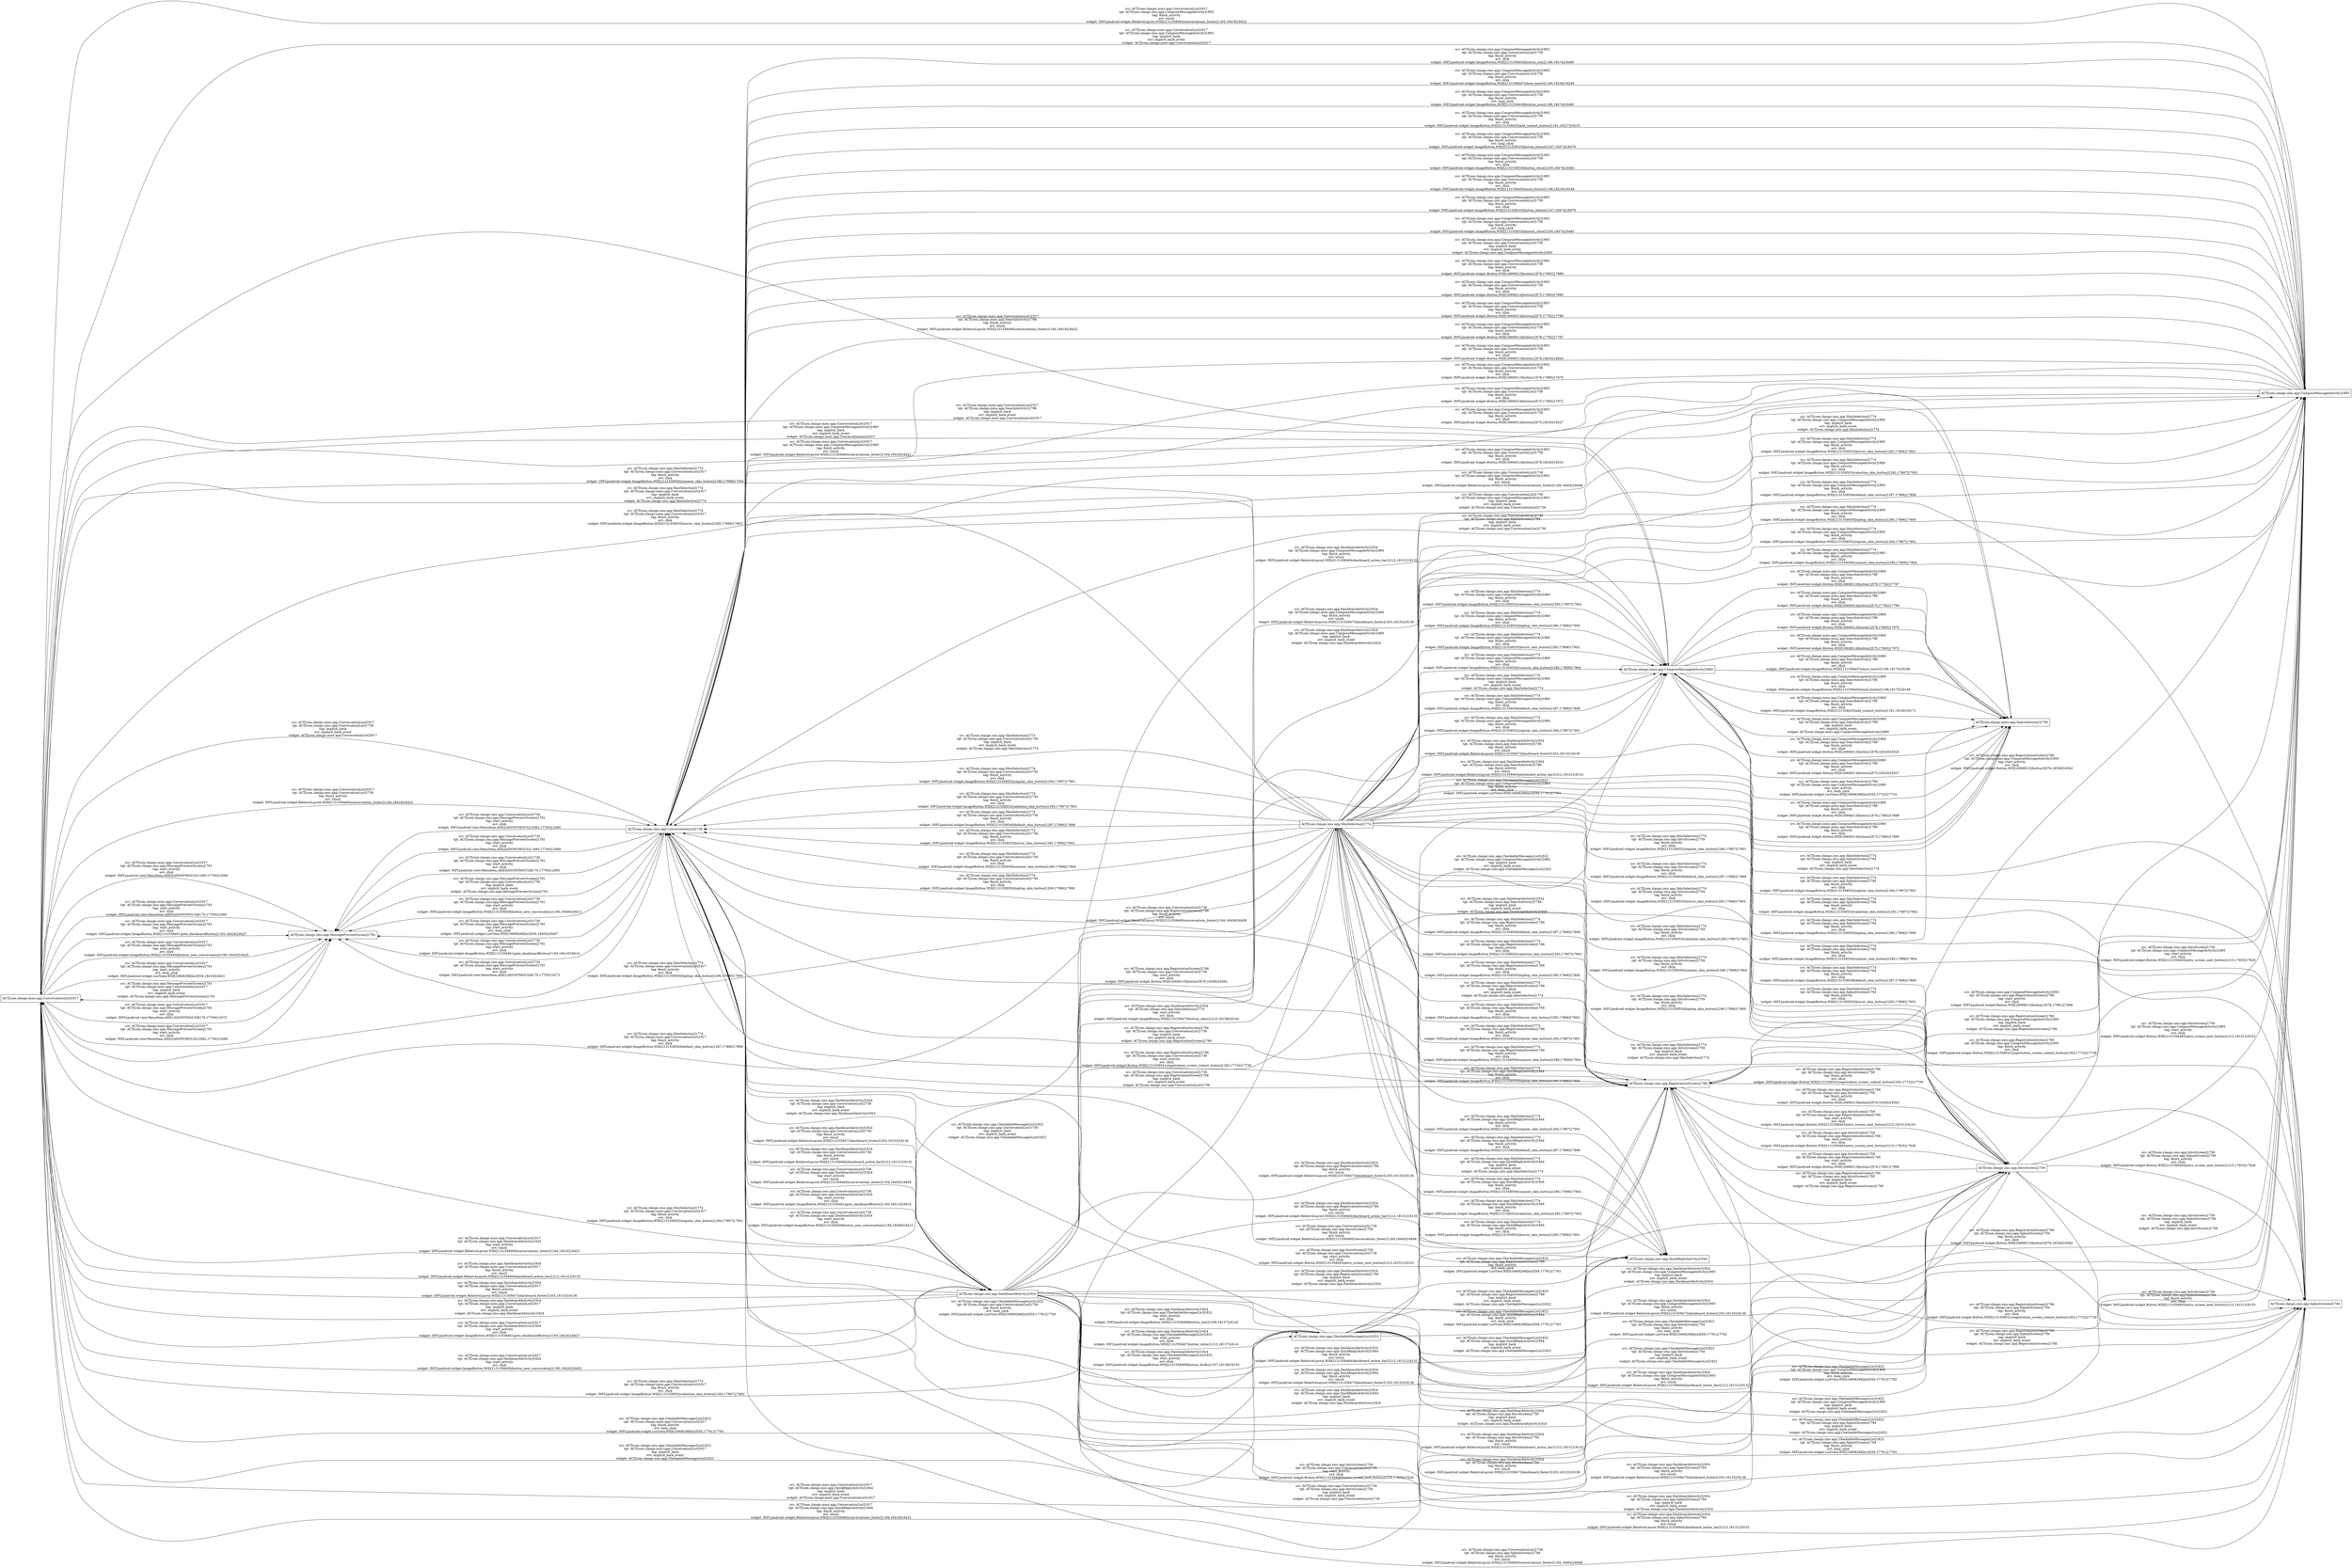 digraph G {
 rankdir=LR;
 node[shape=box];
 n17 [label="ACT[com.zlango.mms.app.ConversationList]1917"];
 n12 [label="ACT[com.zlango.zms.app.CheckableMessagesList]1822"];
 n7 [label="ACT[com.zlango.zms.app.MessagePreviewScreen]1781"];
 n4 [label="ACT[com.zlango.zms.app.IntroScreen]1759"];
 n6 [label="ACT[com.zlango.zms.app.SkinSelection]1774"];
 n9 [label="ACT[com.zlango.zms.app.SplashScreen]1794"];
 n8 [label="ACT[com.zlango.mms.app.SearchActivity]1786"];
 n20 [label="ACT[com.zlango.zms.app.QuickReplyActivity]1944"];
 n1 [label="ACT[com.zlango.zms.app.ConversationList]1736"];
 n15 [label="ACT[com.zlango.mms.app.ComposeMessageActivity]1860"];
 n18 [label="ACT[com.zlango.zms.app.DashboardActivity]1924"];
 n16 [label="ACT[com.zlango.zms.app.ComposeMessageActivity]1893"];
 n5 [label="ACT[com.zlango.zms.app.RegistrationScreen]1766"];
 n6 -> n15 [label="src: ACT[com.zlango.zms.app.SkinSelection]1774\ntgt: ACT[com.zlango.mms.app.ComposeMessageActivity]1860\ntag: finish_activity\nevt: click\nwidget: INFL[android.widget.ImageButton,WID[2131558549|default_skin_button]1287,17896]17899\n"];
 n6 -> n15 [label="src: ACT[com.zlango.zms.app.SkinSelection]1774\ntgt: ACT[com.zlango.mms.app.ComposeMessageActivity]1860\ntag: finish_activity\nevt: click\nwidget: INFL[android.widget.ImageButton,WID[2131558552|regular_skin_button]1284,17897]17901\n"];
 n6 -> n15 [label="src: ACT[com.zlango.zms.app.SkinSelection]1774\ntgt: ACT[com.zlango.mms.app.ComposeMessageActivity]1860\ntag: finish_activity\nevt: click\nwidget: INFL[android.widget.ImageButton,WID[2131558553|valentine_skin_button]1283,17897]17902\n"];
 n6 -> n15 [label="src: ACT[com.zlango.zms.app.SkinSelection]1774\ntgt: ACT[com.zlango.mms.app.ComposeMessageActivity]1860\ntag: finish_activity\nevt: click\nwidget: INFL[android.widget.ImageButton,WID[2131558550|hiphop_skin_button]1290,17896]17900\n"];
 n6 -> n15 [label="src: ACT[com.zlango.zms.app.SkinSelection]1774\ntgt: ACT[com.zlango.mms.app.ComposeMessageActivity]1860\ntag: finish_activity\nevt: click\nwidget: INFL[android.widget.ImageButton,WID[2131558555|horror_skin_button]1285,17898]17903\n"];
 n6 -> n15 [label="src: ACT[com.zlango.zms.app.SkinSelection]1774\ntgt: ACT[com.zlango.mms.app.ComposeMessageActivity]1860\ntag: finish_activity\nevt: click\nwidget: INFL[android.widget.ImageButton,WID[2131558556|summer_skin_button]1280,17898]17904\n"];
 n6 -> n5 [label="src: ACT[com.zlango.zms.app.SkinSelection]1774\ntgt: ACT[com.zlango.zms.app.RegistrationScreen]1766\ntag: implicit_back\nevt: implicit_back_event\nwidget: ACT[com.zlango.zms.app.SkinSelection]1774\n"];
 n6 -> n9 [label="src: ACT[com.zlango.zms.app.SkinSelection]1774\ntgt: ACT[com.zlango.zms.app.SplashScreen]1794\ntag: implicit_back\nevt: implicit_back_event\nwidget: ACT[com.zlango.zms.app.SkinSelection]1774\n"];
 n6 -> n16 [label="src: ACT[com.zlango.zms.app.SkinSelection]1774\ntgt: ACT[com.zlango.zms.app.ComposeMessageActivity]1893\ntag: implicit_back\nevt: implicit_back_event\nwidget: ACT[com.zlango.zms.app.SkinSelection]1774\n"];
 n6 -> n16 [label="src: ACT[com.zlango.zms.app.SkinSelection]1774\ntgt: ACT[com.zlango.zms.app.ComposeMessageActivity]1893\ntag: finish_activity\nevt: click\nwidget: INFL[android.widget.ImageButton,WID[2131558555|horror_skin_button]1285,17898]17903\n"];
 n6 -> n16 [label="src: ACT[com.zlango.zms.app.SkinSelection]1774\ntgt: ACT[com.zlango.zms.app.ComposeMessageActivity]1893\ntag: finish_activity\nevt: click\nwidget: INFL[android.widget.ImageButton,WID[2131558553|valentine_skin_button]1283,17897]17902\n"];
 n6 -> n16 [label="src: ACT[com.zlango.zms.app.SkinSelection]1774\ntgt: ACT[com.zlango.zms.app.ComposeMessageActivity]1893\ntag: finish_activity\nevt: click\nwidget: INFL[android.widget.ImageButton,WID[2131558549|default_skin_button]1287,17896]17899\n"];
 n6 -> n16 [label="src: ACT[com.zlango.zms.app.SkinSelection]1774\ntgt: ACT[com.zlango.zms.app.ComposeMessageActivity]1893\ntag: finish_activity\nevt: click\nwidget: INFL[android.widget.ImageButton,WID[2131558550|hiphop_skin_button]1290,17896]17900\n"];
 n6 -> n16 [label="src: ACT[com.zlango.zms.app.SkinSelection]1774\ntgt: ACT[com.zlango.zms.app.ComposeMessageActivity]1893\ntag: finish_activity\nevt: click\nwidget: INFL[android.widget.ImageButton,WID[2131558552|regular_skin_button]1284,17897]17901\n"];
 n6 -> n16 [label="src: ACT[com.zlango.zms.app.SkinSelection]1774\ntgt: ACT[com.zlango.zms.app.ComposeMessageActivity]1893\ntag: finish_activity\nevt: click\nwidget: INFL[android.widget.ImageButton,WID[2131558556|summer_skin_button]1280,17898]17904\n"];
 n6 -> n9 [label="src: ACT[com.zlango.zms.app.SkinSelection]1774\ntgt: ACT[com.zlango.zms.app.SplashScreen]1794\ntag: finish_activity\nevt: click\nwidget: INFL[android.widget.ImageButton,WID[2131558552|regular_skin_button]1284,17897]17901\n"];
 n6 -> n9 [label="src: ACT[com.zlango.zms.app.SkinSelection]1774\ntgt: ACT[com.zlango.zms.app.SplashScreen]1794\ntag: finish_activity\nevt: click\nwidget: INFL[android.widget.ImageButton,WID[2131558553|valentine_skin_button]1283,17897]17902\n"];
 n6 -> n9 [label="src: ACT[com.zlango.zms.app.SkinSelection]1774\ntgt: ACT[com.zlango.zms.app.SplashScreen]1794\ntag: finish_activity\nevt: click\nwidget: INFL[android.widget.ImageButton,WID[2131558550|hiphop_skin_button]1290,17896]17900\n"];
 n6 -> n9 [label="src: ACT[com.zlango.zms.app.SkinSelection]1774\ntgt: ACT[com.zlango.zms.app.SplashScreen]1794\ntag: finish_activity\nevt: click\nwidget: INFL[android.widget.ImageButton,WID[2131558556|summer_skin_button]1280,17898]17904\n"];
 n6 -> n9 [label="src: ACT[com.zlango.zms.app.SkinSelection]1774\ntgt: ACT[com.zlango.zms.app.SplashScreen]1794\ntag: finish_activity\nevt: click\nwidget: INFL[android.widget.ImageButton,WID[2131558549|default_skin_button]1287,17896]17899\n"];
 n6 -> n9 [label="src: ACT[com.zlango.zms.app.SkinSelection]1774\ntgt: ACT[com.zlango.zms.app.SplashScreen]1794\ntag: finish_activity\nevt: click\nwidget: INFL[android.widget.ImageButton,WID[2131558555|horror_skin_button]1285,17898]17903\n"];
 n6 -> n20 [label="src: ACT[com.zlango.zms.app.SkinSelection]1774\ntgt: ACT[com.zlango.zms.app.QuickReplyActivity]1944\ntag: finish_activity\nevt: click\nwidget: INFL[android.widget.ImageButton,WID[2131558556|summer_skin_button]1280,17898]17904\n"];
 n6 -> n20 [label="src: ACT[com.zlango.zms.app.SkinSelection]1774\ntgt: ACT[com.zlango.zms.app.QuickReplyActivity]1944\ntag: finish_activity\nevt: click\nwidget: INFL[android.widget.ImageButton,WID[2131558553|valentine_skin_button]1283,17897]17902\n"];
 n6 -> n20 [label="src: ACT[com.zlango.zms.app.SkinSelection]1774\ntgt: ACT[com.zlango.zms.app.QuickReplyActivity]1944\ntag: finish_activity\nevt: click\nwidget: INFL[android.widget.ImageButton,WID[2131558555|horror_skin_button]1285,17898]17903\n"];
 n6 -> n20 [label="src: ACT[com.zlango.zms.app.SkinSelection]1774\ntgt: ACT[com.zlango.zms.app.QuickReplyActivity]1944\ntag: finish_activity\nevt: click\nwidget: INFL[android.widget.ImageButton,WID[2131558550|hiphop_skin_button]1290,17896]17900\n"];
 n6 -> n20 [label="src: ACT[com.zlango.zms.app.SkinSelection]1774\ntgt: ACT[com.zlango.zms.app.QuickReplyActivity]1944\ntag: finish_activity\nevt: click\nwidget: INFL[android.widget.ImageButton,WID[2131558552|regular_skin_button]1284,17897]17901\n"];
 n6 -> n20 [label="src: ACT[com.zlango.zms.app.SkinSelection]1774\ntgt: ACT[com.zlango.zms.app.QuickReplyActivity]1944\ntag: finish_activity\nevt: click\nwidget: INFL[android.widget.ImageButton,WID[2131558549|default_skin_button]1287,17896]17899\n"];
 n6 -> n17 [label="src: ACT[com.zlango.zms.app.SkinSelection]1774\ntgt: ACT[com.zlango.mms.app.ConversationList]1917\ntag: implicit_back\nevt: implicit_back_event\nwidget: ACT[com.zlango.zms.app.SkinSelection]1774\n"];
 n6 -> n5 [label="src: ACT[com.zlango.zms.app.SkinSelection]1774\ntgt: ACT[com.zlango.zms.app.RegistrationScreen]1766\ntag: finish_activity\nevt: click\nwidget: INFL[android.widget.ImageButton,WID[2131558555|horror_skin_button]1285,17898]17903\n"];
 n6 -> n5 [label="src: ACT[com.zlango.zms.app.SkinSelection]1774\ntgt: ACT[com.zlango.zms.app.RegistrationScreen]1766\ntag: finish_activity\nevt: click\nwidget: INFL[android.widget.ImageButton,WID[2131558552|regular_skin_button]1284,17897]17901\n"];
 n6 -> n5 [label="src: ACT[com.zlango.zms.app.SkinSelection]1774\ntgt: ACT[com.zlango.zms.app.RegistrationScreen]1766\ntag: finish_activity\nevt: click\nwidget: INFL[android.widget.ImageButton,WID[2131558556|summer_skin_button]1280,17898]17904\n"];
 n6 -> n5 [label="src: ACT[com.zlango.zms.app.SkinSelection]1774\ntgt: ACT[com.zlango.zms.app.RegistrationScreen]1766\ntag: finish_activity\nevt: click\nwidget: INFL[android.widget.ImageButton,WID[2131558549|default_skin_button]1287,17896]17899\n"];
 n6 -> n5 [label="src: ACT[com.zlango.zms.app.SkinSelection]1774\ntgt: ACT[com.zlango.zms.app.RegistrationScreen]1766\ntag: finish_activity\nevt: click\nwidget: INFL[android.widget.ImageButton,WID[2131558553|valentine_skin_button]1283,17897]17902\n"];
 n6 -> n5 [label="src: ACT[com.zlango.zms.app.SkinSelection]1774\ntgt: ACT[com.zlango.zms.app.RegistrationScreen]1766\ntag: finish_activity\nevt: click\nwidget: INFL[android.widget.ImageButton,WID[2131558550|hiphop_skin_button]1290,17896]17900\n"];
 n6 -> n15 [label="src: ACT[com.zlango.zms.app.SkinSelection]1774\ntgt: ACT[com.zlango.mms.app.ComposeMessageActivity]1860\ntag: implicit_back\nevt: implicit_back_event\nwidget: ACT[com.zlango.zms.app.SkinSelection]1774\n"];
 n6 -> n20 [label="src: ACT[com.zlango.zms.app.SkinSelection]1774\ntgt: ACT[com.zlango.zms.app.QuickReplyActivity]1944\ntag: implicit_back\nevt: implicit_back_event\nwidget: ACT[com.zlango.zms.app.SkinSelection]1774\n"];
 n6 -> n1 [label="src: ACT[com.zlango.zms.app.SkinSelection]1774\ntgt: ACT[com.zlango.zms.app.ConversationList]1736\ntag: implicit_back\nevt: implicit_back_event\nwidget: ACT[com.zlango.zms.app.SkinSelection]1774\n"];
 n6 -> n4 [label="src: ACT[com.zlango.zms.app.SkinSelection]1774\ntgt: ACT[com.zlango.zms.app.IntroScreen]1759\ntag: finish_activity\nevt: click\nwidget: INFL[android.widget.ImageButton,WID[2131558552|regular_skin_button]1284,17897]17901\n"];
 n6 -> n4 [label="src: ACT[com.zlango.zms.app.SkinSelection]1774\ntgt: ACT[com.zlango.zms.app.IntroScreen]1759\ntag: finish_activity\nevt: click\nwidget: INFL[android.widget.ImageButton,WID[2131558549|default_skin_button]1287,17896]17899\n"];
 n6 -> n4 [label="src: ACT[com.zlango.zms.app.SkinSelection]1774\ntgt: ACT[com.zlango.zms.app.IntroScreen]1759\ntag: finish_activity\nevt: click\nwidget: INFL[android.widget.ImageButton,WID[2131558555|horror_skin_button]1285,17898]17903\n"];
 n6 -> n4 [label="src: ACT[com.zlango.zms.app.SkinSelection]1774\ntgt: ACT[com.zlango.zms.app.IntroScreen]1759\ntag: finish_activity\nevt: click\nwidget: INFL[android.widget.ImageButton,WID[2131558553|valentine_skin_button]1283,17897]17902\n"];
 n6 -> n4 [label="src: ACT[com.zlango.zms.app.SkinSelection]1774\ntgt: ACT[com.zlango.zms.app.IntroScreen]1759\ntag: finish_activity\nevt: click\nwidget: INFL[android.widget.ImageButton,WID[2131558556|summer_skin_button]1280,17898]17904\n"];
 n6 -> n4 [label="src: ACT[com.zlango.zms.app.SkinSelection]1774\ntgt: ACT[com.zlango.zms.app.IntroScreen]1759\ntag: finish_activity\nevt: click\nwidget: INFL[android.widget.ImageButton,WID[2131558550|hiphop_skin_button]1290,17896]17900\n"];
 n6 -> n1 [label="src: ACT[com.zlango.zms.app.SkinSelection]1774\ntgt: ACT[com.zlango.zms.app.ConversationList]1736\ntag: finish_activity\nevt: click\nwidget: INFL[android.widget.ImageButton,WID[2131558552|regular_skin_button]1284,17897]17901\n"];
 n6 -> n1 [label="src: ACT[com.zlango.zms.app.SkinSelection]1774\ntgt: ACT[com.zlango.zms.app.ConversationList]1736\ntag: finish_activity\nevt: click\nwidget: INFL[android.widget.ImageButton,WID[2131558553|valentine_skin_button]1283,17897]17902\n"];
 n6 -> n1 [label="src: ACT[com.zlango.zms.app.SkinSelection]1774\ntgt: ACT[com.zlango.zms.app.ConversationList]1736\ntag: finish_activity\nevt: click\nwidget: INFL[android.widget.ImageButton,WID[2131558549|default_skin_button]1287,17896]17899\n"];
 n6 -> n1 [label="src: ACT[com.zlango.zms.app.SkinSelection]1774\ntgt: ACT[com.zlango.zms.app.ConversationList]1736\ntag: finish_activity\nevt: click\nwidget: INFL[android.widget.ImageButton,WID[2131558555|horror_skin_button]1285,17898]17903\n"];
 n6 -> n1 [label="src: ACT[com.zlango.zms.app.SkinSelection]1774\ntgt: ACT[com.zlango.zms.app.ConversationList]1736\ntag: finish_activity\nevt: click\nwidget: INFL[android.widget.ImageButton,WID[2131558556|summer_skin_button]1280,17898]17904\n"];
 n6 -> n1 [label="src: ACT[com.zlango.zms.app.SkinSelection]1774\ntgt: ACT[com.zlango.zms.app.ConversationList]1736\ntag: finish_activity\nevt: click\nwidget: INFL[android.widget.ImageButton,WID[2131558550|hiphop_skin_button]1290,17896]17900\n"];
 n6 -> n4 [label="src: ACT[com.zlango.zms.app.SkinSelection]1774\ntgt: ACT[com.zlango.zms.app.IntroScreen]1759\ntag: implicit_back\nevt: implicit_back_event\nwidget: ACT[com.zlango.zms.app.SkinSelection]1774\n"];
 n6 -> n17 [label="src: ACT[com.zlango.zms.app.SkinSelection]1774\ntgt: ACT[com.zlango.mms.app.ConversationList]1917\ntag: finish_activity\nevt: click\nwidget: INFL[android.widget.ImageButton,WID[2131558555|horror_skin_button]1285,17898]17903\n"];
 n6 -> n17 [label="src: ACT[com.zlango.zms.app.SkinSelection]1774\ntgt: ACT[com.zlango.mms.app.ConversationList]1917\ntag: finish_activity\nevt: click\nwidget: INFL[android.widget.ImageButton,WID[2131558550|hiphop_skin_button]1290,17896]17900\n"];
 n6 -> n17 [label="src: ACT[com.zlango.zms.app.SkinSelection]1774\ntgt: ACT[com.zlango.mms.app.ConversationList]1917\ntag: finish_activity\nevt: click\nwidget: INFL[android.widget.ImageButton,WID[2131558549|default_skin_button]1287,17896]17899\n"];
 n6 -> n17 [label="src: ACT[com.zlango.zms.app.SkinSelection]1774\ntgt: ACT[com.zlango.mms.app.ConversationList]1917\ntag: finish_activity\nevt: click\nwidget: INFL[android.widget.ImageButton,WID[2131558552|regular_skin_button]1284,17897]17901\n"];
 n6 -> n17 [label="src: ACT[com.zlango.zms.app.SkinSelection]1774\ntgt: ACT[com.zlango.mms.app.ConversationList]1917\ntag: finish_activity\nevt: click\nwidget: INFL[android.widget.ImageButton,WID[2131558553|valentine_skin_button]1283,17897]17902\n"];
 n6 -> n17 [label="src: ACT[com.zlango.zms.app.SkinSelection]1774\ntgt: ACT[com.zlango.mms.app.ConversationList]1917\ntag: finish_activity\nevt: click\nwidget: INFL[android.widget.ImageButton,WID[2131558556|summer_skin_button]1280,17898]17904\n"];
 n16 -> n1 [label="src: ACT[com.zlango.zms.app.ComposeMessageActivity]1893\ntgt: ACT[com.zlango.zms.app.ConversationList]1736\ntag: finish_activity\nevt: click\nwidget: INFL[android.widget.ImageButton,WID[2131558459|button_icon]1189,18474]18480\n"];
 n16 -> n1 [label="src: ACT[com.zlango.zms.app.ComposeMessageActivity]1893\ntgt: ACT[com.zlango.zms.app.ConversationList]1736\ntag: finish_activity\nevt: click\nwidget: INFL[android.widget.ImageButton,WID[2131558447|show_insert]1169,18236]18246\n"];
 n16 -> n1 [label="src: ACT[com.zlango.zms.app.ComposeMessageActivity]1893\ntgt: ACT[com.zlango.zms.app.ConversationList]1736\ntag: finish_activity\nevt: long_click\nwidget: INFL[android.widget.ImageButton,WID[2131558459|button_icon]1189,18474]18480\n"];
 n16 -> n1 [label="src: ACT[com.zlango.zms.app.ComposeMessageActivity]1893\ntgt: ACT[com.zlango.zms.app.ConversationList]1736\ntag: finish_activity\nevt: click\nwidget: INFL[android.widget.ImageButton,WID[2131558435|add_contact_button]1181,18227]18233\n"];
 n16 -> n1 [label="src: ACT[com.zlango.zms.app.ComposeMessageActivity]1893\ntgt: ACT[com.zlango.zms.app.ConversationList]1736\ntag: finish_activity\nevt: long_click\nwidget: INFL[android.widget.ImageButton,WID[2131558525|button_theme]1247,18474]18479\n"];
 n16 -> n1 [label="src: ACT[com.zlango.zms.app.ComposeMessageActivity]1893\ntgt: ACT[com.zlango.zms.app.ConversationList]1736\ntag: finish_activity\nevt: click\nwidget: INFL[android.widget.ImageButton,WID[2131558526|button_close]1250,18474]18481\n"];
 n16 -> n1 [label="src: ACT[com.zlango.zms.app.ComposeMessageActivity]1893\ntgt: ACT[com.zlango.zms.app.ConversationList]1736\ntag: finish_activity\nevt: click\nwidget: INFL[android.widget.ImageButton,WID[2131558450|send_button]1198,18236]18248\n"];
 n16 -> n1 [label="src: ACT[com.zlango.zms.app.ComposeMessageActivity]1893\ntgt: ACT[com.zlango.zms.app.ConversationList]1736\ntag: finish_activity\nevt: click\nwidget: INFL[android.widget.ImageButton,WID[2131558525|button_theme]1247,18474]18479\n"];
 n16 -> n1 [label="src: ACT[com.zlango.zms.app.ComposeMessageActivity]1893\ntgt: ACT[com.zlango.zms.app.ConversationList]1736\ntag: finish_activity\nevt: long_click\nwidget: INFL[android.widget.ImageButton,WID[2131558526|button_close]1250,18474]18481\n"];
 n16 -> n1 [label="src: ACT[com.zlango.zms.app.ComposeMessageActivity]1893\ntgt: ACT[com.zlango.zms.app.ConversationList]1736\ntag: implicit_back\nevt: implicit_back_event\nwidget: ACT[com.zlango.zms.app.ComposeMessageActivity]1893\n"];
 n1 -> n16 [label="src: ACT[com.zlango.zms.app.ConversationList]1736\ntgt: ACT[com.zlango.zms.app.ComposeMessageActivity]1893\ntag: finish_activity\nevt: touch\nwidget: INFL[android.widget.RelativeLayout,WID[2131558460|conversations_footer]1184,18404]18408\n"];
 n1 -> n18 [label="src: ACT[com.zlango.zms.app.ConversationList]1736\ntgt: ACT[com.zlango.zms.app.DashboardActivity]1924\ntag: start_activity\nevt: touch\nwidget: INFL[android.widget.RelativeLayout,WID[2131558460|conversations_footer]1184,18404]18408\n"];
 n1 -> n18 [label="src: ACT[com.zlango.zms.app.ConversationList]1736\ntgt: ACT[com.zlango.zms.app.DashboardActivity]1924\ntag: start_activity\nevt: click\nwidget: INFL[android.widget.ImageButton,WID[2131558461|goto_dashboardButton]1183,18413]18414\n"];
 n1 -> n18 [label="src: ACT[com.zlango.zms.app.ConversationList]1736\ntgt: ACT[com.zlango.zms.app.DashboardActivity]1924\ntag: start_activity\nevt: click\nwidget: INFL[android.widget.ImageButton,WID[2131558458|botton_new_conversation]1190,18406]18412\n"];
 n1 -> n9 [label="src: ACT[com.zlango.zms.app.ConversationList]1736\ntgt: ACT[com.zlango.zms.app.SplashScreen]1794\ntag: finish_activity\nevt: touch\nwidget: INFL[android.widget.RelativeLayout,WID[2131558460|conversations_footer]1184,18404]18408\n"];
 n1 -> n5 [label="src: ACT[com.zlango.zms.app.ConversationList]1736\ntgt: ACT[com.zlango.zms.app.RegistrationScreen]1766\ntag: implicit_back\nevt: implicit_back_event\nwidget: ACT[com.zlango.zms.app.ConversationList]1736\n"];
 n1 -> n16 [label="src: ACT[com.zlango.zms.app.ConversationList]1736\ntgt: ACT[com.zlango.zms.app.ComposeMessageActivity]1893\ntag: implicit_back\nevt: implicit_back_event\nwidget: ACT[com.zlango.zms.app.ConversationList]1736\n"];
 n1 -> n7 [label="src: ACT[com.zlango.zms.app.ConversationList]1736\ntgt: ACT[com.zlango.zms.app.MessagePreviewScreen]1781\ntag: start_activity\nevt: click\nwidget: INFL[android.widget.ImageButton,WID[2131558458|botton_new_conversation]1190,18406]18412\n"];
 n1 -> n7 [label="src: ACT[com.zlango.zms.app.ConversationList]1736\ntgt: ACT[com.zlango.zms.app.MessagePreviewScreen]1781\ntag: start_activity\nevt: item_click\nwidget: INFL[android.widget.ListView,WID[16908298|list]559,18404]18407\n"];
 n1 -> n7 [label="src: ACT[com.zlango.zms.app.ConversationList]1736\ntgt: ACT[com.zlango.zms.app.MessagePreviewScreen]1781\ntag: start_activity\nevt: click\nwidget: INFL[android.widget.ImageButton,WID[2131558461|goto_dashboardButton]1183,18413]18414\n"];
 n1 -> n4 [label="src: ACT[com.zlango.zms.app.ConversationList]1736\ntgt: ACT[com.zlango.zms.app.IntroScreen]1759\ntag: implicit_back\nevt: implicit_back_event\nwidget: ACT[com.zlango.zms.app.ConversationList]1736\n"];
 n1 -> n9 [label="src: ACT[com.zlango.zms.app.ConversationList]1736\ntgt: ACT[com.zlango.zms.app.SplashScreen]1794\ntag: implicit_back\nevt: implicit_back_event\nwidget: ACT[com.zlango.zms.app.ConversationList]1736\n"];
 n1 -> n5 [label="src: ACT[com.zlango.zms.app.ConversationList]1736\ntgt: ACT[com.zlango.zms.app.RegistrationScreen]1766\ntag: finish_activity\nevt: touch\nwidget: INFL[android.widget.RelativeLayout,WID[2131558460|conversations_footer]1184,18404]18408\n"];
 n1 -> n4 [label="src: ACT[com.zlango.zms.app.ConversationList]1736\ntgt: ACT[com.zlango.zms.app.IntroScreen]1759\ntag: finish_activity\nevt: touch\nwidget: INFL[android.widget.RelativeLayout,WID[2131558460|conversations_footer]1184,18404]18408\n"];
 n16 -> n1 [label="src: ACT[com.zlango.zms.app.ComposeMessageActivity]1893\ntgt: ACT[com.zlango.zms.app.ConversationList]1736\ntag: finish_activity\nevt: click\nwidget: INFL[android.widget.Button,WID[16908313|button1]578,17883]17888\n"];
 n16 -> n1 [label="src: ACT[com.zlango.zms.app.ComposeMessageActivity]1893\ntgt: ACT[com.zlango.zms.app.ConversationList]1736\ntag: finish_activity\nevt: click\nwidget: INFL[android.widget.Button,WID[16908314|button2]575,17883]17890\n"];
 n15 -> n8 [label="src: ACT[com.zlango.mms.app.ComposeMessageActivity]1860\ntgt: ACT[com.zlango.mms.app.SearchActivity]1786\ntag: finish_activity\nevt: click\nwidget: INFL[android.widget.Button,WID[16908313|button1]578,17883]17888\n"];
 n15 -> n8 [label="src: ACT[com.zlango.mms.app.ComposeMessageActivity]1860\ntgt: ACT[com.zlango.mms.app.SearchActivity]1786\ntag: finish_activity\nevt: click\nwidget: INFL[android.widget.Button,WID[16908314|button2]575,17883]17890\n"];
 n5 -> n16 [label="src: ACT[com.zlango.zms.app.RegistrationScreen]1766\ntgt: ACT[com.zlango.zms.app.ComposeMessageActivity]1893\ntag: start_activity\nevt: click\nwidget: INFL[android.widget.Button,WID[16908315|button3]576,18356]18362\n"];
 n5 -> n9 [label="src: ACT[com.zlango.zms.app.RegistrationScreen]1766\ntgt: ACT[com.zlango.zms.app.SplashScreen]1794\ntag: finish_activity\nevt: click\nwidget: INFL[android.widget.Button,WID[16908315|button3]576,18356]18362\n"];
 n5 -> n1 [label="src: ACT[com.zlango.zms.app.RegistrationScreen]1766\ntgt: ACT[com.zlango.zms.app.ConversationList]1736\ntag: start_activity\nevt: click\nwidget: INFL[android.widget.Button,WID[16908315|button3]576,18356]18362\n"];
 n5 -> n4 [label="src: ACT[com.zlango.zms.app.RegistrationScreen]1766\ntgt: ACT[com.zlango.zms.app.IntroScreen]1759\ntag: finish_activity\nevt: click\nwidget: INFL[android.widget.Button,WID[16908315|button3]576,18356]18362\n"];
 n16 -> n1 [label="src: ACT[com.zlango.zms.app.ComposeMessageActivity]1893\ntgt: ACT[com.zlango.zms.app.ConversationList]1736\ntag: finish_activity\nevt: click\nwidget: INFL[android.widget.Button,WID[16908314|button2]575,17782]17789\n"];
 n16 -> n1 [label="src: ACT[com.zlango.zms.app.ComposeMessageActivity]1893\ntgt: ACT[com.zlango.zms.app.ConversationList]1736\ntag: finish_activity\nevt: click\nwidget: INFL[android.widget.Button,WID[16908313|button1]578,17782]17787\n"];
 n15 -> n8 [label="src: ACT[com.zlango.mms.app.ComposeMessageActivity]1860\ntgt: ACT[com.zlango.mms.app.SearchActivity]1786\ntag: finish_activity\nevt: click\nwidget: INFL[android.widget.Button,WID[16908313|button1]578,17782]17787\n"];
 n15 -> n8 [label="src: ACT[com.zlango.mms.app.ComposeMessageActivity]1860\ntgt: ACT[com.zlango.mms.app.SearchActivity]1786\ntag: finish_activity\nevt: click\nwidget: INFL[android.widget.Button,WID[16908314|button2]575,17782]17789\n"];
 n17 -> n7 [label="src: ACT[com.zlango.mms.app.ConversationList]1917\ntgt: ACT[com.zlango.zms.app.MessagePreviewScreen]1781\ntag: start_activity\nevt: click\nwidget: INFL[android.view.MenuItem,AID[1|ANONYMOUS]8179,17700]12073\n"];
 n1 -> n7 [label="src: ACT[com.zlango.zms.app.ConversationList]1736\ntgt: ACT[com.zlango.zms.app.MessagePreviewScreen]1781\ntag: start_activity\nevt: click\nwidget: INFL[android.view.MenuItem,AID[1|ANONYMOUS]8179,17700]12073\n"];
 n17 -> n7 [label="src: ACT[com.zlango.mms.app.ConversationList]1917\ntgt: ACT[com.zlango.zms.app.MessagePreviewScreen]1781\ntag: start_activity\nevt: click\nwidget: INFL[android.view.MenuItem,AID[2|ANONYMOUS]12082,17700]12080\n"];
 n1 -> n7 [label="src: ACT[com.zlango.zms.app.ConversationList]1736\ntgt: ACT[com.zlango.zms.app.MessagePreviewScreen]1781\ntag: start_activity\nevt: click\nwidget: INFL[android.view.MenuItem,AID[2|ANONYMOUS]12082,17700]12080\n"];
 n17 -> n7 [label="src: ACT[com.zlango.mms.app.ConversationList]1917\ntgt: ACT[com.zlango.zms.app.MessagePreviewScreen]1781\ntag: start_activity\nevt: click\nwidget: INFL[android.view.MenuItem,AID[3|ANONYMOUS]11490,17700]12089\n"];
 n1 -> n7 [label="src: ACT[com.zlango.zms.app.ConversationList]1736\ntgt: ACT[com.zlango.zms.app.MessagePreviewScreen]1781\ntag: start_activity\nevt: click\nwidget: INFL[android.view.MenuItem,AID[3|ANONYMOUS]11490,17700]12089\n"];
 n17 -> n7 [label="src: ACT[com.zlango.mms.app.ConversationList]1917\ntgt: ACT[com.zlango.zms.app.MessagePreviewScreen]1781\ntag: start_activity\nevt: click\nwidget: INFL[android.view.MenuItem,AID[0|ANONYMOUS]8170,17700]12085\n"];
 n1 -> n7 [label="src: ACT[com.zlango.zms.app.ConversationList]1736\ntgt: ACT[com.zlango.zms.app.MessagePreviewScreen]1781\ntag: start_activity\nevt: click\nwidget: INFL[android.view.MenuItem,AID[0|ANONYMOUS]8170,17700]12085\n"];
 n16 -> n1 [label="src: ACT[com.zlango.zms.app.ComposeMessageActivity]1893\ntgt: ACT[com.zlango.zms.app.ConversationList]1736\ntag: finish_activity\nevt: click\nwidget: INFL[android.widget.Button,WID[16908313|button1]578,18045]18050\n"];
 n4 -> n1 [label="src: ACT[com.zlango.zms.app.IntroScreen]1759\ntgt: ACT[com.zlango.zms.app.ConversationList]1736\ntag: start_activity\nevt: click\nwidget: INFL[android.widget.Button,WID[2131558493|intro_screen_next_button]1215,18151]18153\n"];
 n4 -> n1 [label="src: ACT[com.zlango.zms.app.IntroScreen]1759\ntgt: ACT[com.zlango.zms.app.ConversationList]1736\ntag: start_activity\nevt: click\nwidget: INFL[android.widget.Button,WID[2131558493|intro_screen_next_button]1215,17925]17928\n"];
 n4 -> n9 [label="src: ACT[com.zlango.zms.app.IntroScreen]1759\ntgt: ACT[com.zlango.zms.app.SplashScreen]1794\ntag: implicit_back\nevt: implicit_back_event\nwidget: ACT[com.zlango.zms.app.IntroScreen]1759\n"];
 n4 -> n9 [label="src: ACT[com.zlango.zms.app.IntroScreen]1759\ntgt: ACT[com.zlango.zms.app.SplashScreen]1794\ntag: finish_activity\nevt: click\nwidget: INFL[android.widget.Button,WID[2131558493|intro_screen_next_button]1215,18151]18153\n"];
 n4 -> n9 [label="src: ACT[com.zlango.zms.app.IntroScreen]1759\ntgt: ACT[com.zlango.zms.app.SplashScreen]1794\ntag: finish_activity\nevt: click\nwidget: INFL[android.widget.Button,WID[2131558493|intro_screen_next_button]1215,17925]17928\n"];
 n4 -> n16 [label="src: ACT[com.zlango.zms.app.IntroScreen]1759\ntgt: ACT[com.zlango.zms.app.ComposeMessageActivity]1893\ntag: start_activity\nevt: click\nwidget: INFL[android.widget.Button,WID[2131558493|intro_screen_next_button]1215,17925]17928\n"];
 n4 -> n16 [label="src: ACT[com.zlango.zms.app.IntroScreen]1759\ntgt: ACT[com.zlango.zms.app.ComposeMessageActivity]1893\ntag: start_activity\nevt: click\nwidget: INFL[android.widget.Button,WID[2131558493|intro_screen_next_button]1215,18151]18153\n"];
 n4 -> n5 [label="src: ACT[com.zlango.zms.app.IntroScreen]1759\ntgt: ACT[com.zlango.zms.app.RegistrationScreen]1766\ntag: start_activity\nevt: click\nwidget: INFL[android.widget.Button,WID[2131558493|intro_screen_next_button]1215,18151]18153\n"];
 n4 -> n5 [label="src: ACT[com.zlango.zms.app.IntroScreen]1759\ntgt: ACT[com.zlango.zms.app.RegistrationScreen]1766\ntag: start_activity\nevt: click\nwidget: INFL[android.widget.Button,WID[2131558493|intro_screen_next_button]1215,17925]17928\n"];
 n8 -> n15 [label="src: ACT[com.zlango.mms.app.SearchActivity]1786\ntgt: ACT[com.zlango.mms.app.ComposeMessageActivity]1860\ntag: start_activity\nevt: item_click\nwidget: INFL[android.widget.ListView,WID[16908298|list]559,17723]17724\n"];
 n16 -> n5 [label="src: ACT[com.zlango.zms.app.ComposeMessageActivity]1893\ntgt: ACT[com.zlango.zms.app.RegistrationScreen]1766\ntag: start_activity\nevt: click\nwidget: INFL[android.widget.Button,WID[16908313|button1]578,17991]17996\n"];
 n4 -> n5 [label="src: ACT[com.zlango.zms.app.IntroScreen]1759\ntgt: ACT[com.zlango.zms.app.RegistrationScreen]1766\ntag: start_activity\nevt: click\nwidget: INFL[android.widget.Button,WID[16908313|button1]578,17991]17996\n"];
 n7 -> n17 [label="src: ACT[com.zlango.zms.app.MessagePreviewScreen]1781\ntgt: ACT[com.zlango.mms.app.ConversationList]1917\ntag: implicit_back\nevt: implicit_back_event\nwidget: ACT[com.zlango.zms.app.MessagePreviewScreen]1781\n"];
 n7 -> n1 [label="src: ACT[com.zlango.zms.app.MessagePreviewScreen]1781\ntgt: ACT[com.zlango.zms.app.ConversationList]1736\ntag: implicit_back\nevt: implicit_back_event\nwidget: ACT[com.zlango.zms.app.MessagePreviewScreen]1781\n"];
 n5 -> n1 [label="src: ACT[com.zlango.zms.app.RegistrationScreen]1766\ntgt: ACT[com.zlango.zms.app.ConversationList]1736\ntag: implicit_back\nevt: implicit_back_event\nwidget: ACT[com.zlango.zms.app.RegistrationScreen]1766\n"];
 n5 -> n9 [label="src: ACT[com.zlango.zms.app.RegistrationScreen]1766\ntgt: ACT[com.zlango.zms.app.SplashScreen]1794\ntag: finish_activity\nevt: click\nwidget: INFL[android.widget.Button,WID[2131558541|registration_screen_submit_button]1263,17732]17739\n"];
 n5 -> n16 [label="src: ACT[com.zlango.zms.app.RegistrationScreen]1766\ntgt: ACT[com.zlango.zms.app.ComposeMessageActivity]1893\ntag: implicit_back\nevt: implicit_back_event\nwidget: ACT[com.zlango.zms.app.RegistrationScreen]1766\n"];
 n5 -> n16 [label="src: ACT[com.zlango.zms.app.RegistrationScreen]1766\ntgt: ACT[com.zlango.zms.app.ComposeMessageActivity]1893\ntag: finish_activity\nevt: click\nwidget: INFL[android.widget.Button,WID[2131558541|registration_screen_submit_button]1263,17732]17739\n"];
 n5 -> n9 [label="src: ACT[com.zlango.zms.app.RegistrationScreen]1766\ntgt: ACT[com.zlango.zms.app.SplashScreen]1794\ntag: implicit_back\nevt: implicit_back_event\nwidget: ACT[com.zlango.zms.app.RegistrationScreen]1766\n"];
 n5 -> n4 [label="src: ACT[com.zlango.zms.app.RegistrationScreen]1766\ntgt: ACT[com.zlango.zms.app.IntroScreen]1759\ntag: implicit_back\nevt: implicit_back_event\nwidget: ACT[com.zlango.zms.app.RegistrationScreen]1766\n"];
 n5 -> n4 [label="src: ACT[com.zlango.zms.app.RegistrationScreen]1766\ntgt: ACT[com.zlango.zms.app.IntroScreen]1759\ntag: finish_activity\nevt: click\nwidget: INFL[android.widget.Button,WID[2131558541|registration_screen_submit_button]1263,17732]17739\n"];
 n5 -> n1 [label="src: ACT[com.zlango.zms.app.RegistrationScreen]1766\ntgt: ACT[com.zlango.zms.app.ConversationList]1736\ntag: start_activity\nevt: click\nwidget: INFL[android.widget.Button,WID[2131558541|registration_screen_submit_button]1263,17732]17739\n"];
 n15 -> n8 [label="src: ACT[com.zlango.mms.app.ComposeMessageActivity]1860\ntgt: ACT[com.zlango.mms.app.SearchActivity]1786\ntag: finish_activity\nevt: click\nwidget: INFL[android.widget.Button,WID[16908313|button1]578,17865]17870\n"];
 n15 -> n8 [label="src: ACT[com.zlango.mms.app.ComposeMessageActivity]1860\ntgt: ACT[com.zlango.mms.app.SearchActivity]1786\ntag: finish_activity\nevt: click\nwidget: INFL[android.widget.Button,WID[16908314|button2]575,17865]17872\n"];
 n16 -> n1 [label="src: ACT[com.zlango.zms.app.ComposeMessageActivity]1893\ntgt: ACT[com.zlango.zms.app.ConversationList]1736\ntag: finish_activity\nevt: click\nwidget: INFL[android.widget.Button,WID[16908313|button1]578,17865]17870\n"];
 n16 -> n1 [label="src: ACT[com.zlango.zms.app.ComposeMessageActivity]1893\ntgt: ACT[com.zlango.zms.app.ConversationList]1736\ntag: finish_activity\nevt: click\nwidget: INFL[android.widget.Button,WID[16908314|button2]575,17865]17872\n"];
 n17 -> n18 [label="src: ACT[com.zlango.mms.app.ConversationList]1917\ntgt: ACT[com.zlango.zms.app.DashboardActivity]1924\ntag: start_activity\nevt: click\nwidget: INFL[android.widget.ImageButton,WID[2131558461|goto_dashboardButton]1183,18426]18427\n"];
 n17 -> n18 [label="src: ACT[com.zlango.mms.app.ConversationList]1917\ntgt: ACT[com.zlango.zms.app.DashboardActivity]1924\ntag: start_activity\nevt: click\nwidget: INFL[android.widget.ImageButton,WID[2131558458|botton_new_conversation]1190,18420]18425\n"];
 n17 -> n18 [label="src: ACT[com.zlango.mms.app.ConversationList]1917\ntgt: ACT[com.zlango.zms.app.DashboardActivity]1924\ntag: start_activity\nevt: touch\nwidget: INFL[android.widget.RelativeLayout,WID[2131558460|conversations_footer]1184,18418]18422\n"];
 n17 -> n15 [label="src: ACT[com.zlango.mms.app.ConversationList]1917\ntgt: ACT[com.zlango.mms.app.ComposeMessageActivity]1860\ntag: finish_activity\nevt: touch\nwidget: INFL[android.widget.RelativeLayout,WID[2131558460|conversations_footer]1184,18418]18422\n"];
 n17 -> n8 [label="src: ACT[com.zlango.mms.app.ConversationList]1917\ntgt: ACT[com.zlango.mms.app.SearchActivity]1786\ntag: finish_activity\nevt: touch\nwidget: INFL[android.widget.RelativeLayout,WID[2131558460|conversations_footer]1184,18418]18422\n"];
 n17 -> n1 [label="src: ACT[com.zlango.mms.app.ConversationList]1917\ntgt: ACT[com.zlango.zms.app.ConversationList]1736\ntag: implicit_back\nevt: implicit_back_event\nwidget: ACT[com.zlango.mms.app.ConversationList]1917\n"];
 n17 -> n15 [label="src: ACT[com.zlango.mms.app.ConversationList]1917\ntgt: ACT[com.zlango.mms.app.ComposeMessageActivity]1860\ntag: implicit_back\nevt: implicit_back_event\nwidget: ACT[com.zlango.mms.app.ConversationList]1917\n"];
 n17 -> n8 [label="src: ACT[com.zlango.mms.app.ConversationList]1917\ntgt: ACT[com.zlango.mms.app.SearchActivity]1786\ntag: implicit_back\nevt: implicit_back_event\nwidget: ACT[com.zlango.mms.app.ConversationList]1917\n"];
 n17 -> n20 [label="src: ACT[com.zlango.mms.app.ConversationList]1917\ntgt: ACT[com.zlango.zms.app.QuickReplyActivity]1944\ntag: finish_activity\nevt: touch\nwidget: INFL[android.widget.RelativeLayout,WID[2131558460|conversations_footer]1184,18418]18422\n"];
 n17 -> n16 [label="src: ACT[com.zlango.mms.app.ConversationList]1917\ntgt: ACT[com.zlango.zms.app.ComposeMessageActivity]1893\ntag: finish_activity\nevt: touch\nwidget: INFL[android.widget.RelativeLayout,WID[2131558460|conversations_footer]1184,18418]18422\n"];
 n17 -> n7 [label="src: ACT[com.zlango.mms.app.ConversationList]1917\ntgt: ACT[com.zlango.zms.app.MessagePreviewScreen]1781\ntag: start_activity\nevt: click\nwidget: INFL[android.widget.ImageButton,WID[2131558461|goto_dashboardButton]1183,18426]18427\n"];
 n17 -> n7 [label="src: ACT[com.zlango.mms.app.ConversationList]1917\ntgt: ACT[com.zlango.zms.app.MessagePreviewScreen]1781\ntag: start_activity\nevt: click\nwidget: INFL[android.widget.ImageButton,WID[2131558458|botton_new_conversation]1190,18420]18425\n"];
 n17 -> n7 [label="src: ACT[com.zlango.mms.app.ConversationList]1917\ntgt: ACT[com.zlango.zms.app.MessagePreviewScreen]1781\ntag: start_activity\nevt: item_click\nwidget: INFL[android.widget.ListView,WID[16908298|list]559,18418]18421\n"];
 n17 -> n16 [label="src: ACT[com.zlango.mms.app.ConversationList]1917\ntgt: ACT[com.zlango.zms.app.ComposeMessageActivity]1893\ntag: implicit_back\nevt: implicit_back_event\nwidget: ACT[com.zlango.mms.app.ConversationList]1917\n"];
 n17 -> n20 [label="src: ACT[com.zlango.mms.app.ConversationList]1917\ntgt: ACT[com.zlango.zms.app.QuickReplyActivity]1944\ntag: implicit_back\nevt: implicit_back_event\nwidget: ACT[com.zlango.mms.app.ConversationList]1917\n"];
 n17 -> n1 [label="src: ACT[com.zlango.mms.app.ConversationList]1917\ntgt: ACT[com.zlango.zms.app.ConversationList]1736\ntag: finish_activity\nevt: touch\nwidget: INFL[android.widget.RelativeLayout,WID[2131558460|conversations_footer]1184,18418]18422\n"];
 n15 -> n8 [label="src: ACT[com.zlango.mms.app.ComposeMessageActivity]1860\ntgt: ACT[com.zlango.mms.app.SearchActivity]1786\ntag: finish_activity\nevt: click\nwidget: INFL[android.widget.ImageButton,WID[2131558447|show_insert]1169,18175]18186\n"];
 n15 -> n8 [label="src: ACT[com.zlango.mms.app.ComposeMessageActivity]1860\ntgt: ACT[com.zlango.mms.app.SearchActivity]1786\ntag: finish_activity\nevt: click\nwidget: INFL[android.widget.ImageButton,WID[2131558450|send_button]1198,18175]18188\n"];
 n15 -> n8 [label="src: ACT[com.zlango.mms.app.ComposeMessageActivity]1860\ntgt: ACT[com.zlango.mms.app.SearchActivity]1786\ntag: finish_activity\nevt: click\nwidget: INFL[android.widget.ImageButton,WID[2131558435|add_contact_button]1181,18160]18171\n"];
 n15 -> n8 [label="src: ACT[com.zlango.mms.app.ComposeMessageActivity]1860\ntgt: ACT[com.zlango.mms.app.SearchActivity]1786\ntag: implicit_back\nevt: implicit_back_event\nwidget: ACT[com.zlango.mms.app.ComposeMessageActivity]1860\n"];
 n16 -> n1 [label="src: ACT[com.zlango.zms.app.ComposeMessageActivity]1893\ntgt: ACT[com.zlango.zms.app.ConversationList]1736\ntag: finish_activity\nevt: click\nwidget: INFL[android.widget.Button,WID[16908314|button2]575,18320]18327\n"];
 n16 -> n1 [label="src: ACT[com.zlango.zms.app.ComposeMessageActivity]1893\ntgt: ACT[com.zlango.zms.app.ConversationList]1736\ntag: finish_activity\nevt: click\nwidget: INFL[android.widget.Button,WID[16908313|button1]578,18320]18325\n"];
 n15 -> n8 [label="src: ACT[com.zlango.mms.app.ComposeMessageActivity]1860\ntgt: ACT[com.zlango.mms.app.SearchActivity]1786\ntag: finish_activity\nevt: click\nwidget: INFL[android.widget.Button,WID[16908313|button1]578,18320]18325\n"];
 n15 -> n8 [label="src: ACT[com.zlango.mms.app.ComposeMessageActivity]1860\ntgt: ACT[com.zlango.mms.app.SearchActivity]1786\ntag: finish_activity\nevt: click\nwidget: INFL[android.widget.Button,WID[16908314|button2]575,18320]18327\n"];
 n12 -> n15 [label="src: ACT[com.zlango.zms.app.CheckableMessagesList]1822\ntgt: ACT[com.zlango.mms.app.ComposeMessageActivity]1860\ntag: finish_activity\nevt: item_click\nwidget: INFL[android.widget.ListView,WID[16908298|list]559,17791]17793\n"];
 n12 -> n9 [label="src: ACT[com.zlango.zms.app.CheckableMessagesList]1822\ntgt: ACT[com.zlango.zms.app.SplashScreen]1794\ntag: implicit_back\nevt: implicit_back_event\nwidget: ACT[com.zlango.zms.app.CheckableMessagesList]1822\n"];
 n12 -> n17 [label="src: ACT[com.zlango.zms.app.CheckableMessagesList]1822\ntgt: ACT[com.zlango.mms.app.ConversationList]1917\ntag: finish_activity\nevt: item_click\nwidget: INFL[android.widget.ListView,WID[16908298|list]559,17791]17793\n"];
 n12 -> n20 [label="src: ACT[com.zlango.zms.app.CheckableMessagesList]1822\ntgt: ACT[com.zlango.zms.app.QuickReplyActivity]1944\ntag: finish_activity\nevt: item_click\nwidget: INFL[android.widget.ListView,WID[16908298|list]559,17791]17793\n"];
 n12 -> n16 [label="src: ACT[com.zlango.zms.app.CheckableMessagesList]1822\ntgt: ACT[com.zlango.zms.app.ComposeMessageActivity]1893\ntag: finish_activity\nevt: item_click\nwidget: INFL[android.widget.ListView,WID[16908298|list]559,17791]17793\n"];
 n12 -> n9 [label="src: ACT[com.zlango.zms.app.CheckableMessagesList]1822\ntgt: ACT[com.zlango.zms.app.SplashScreen]1794\ntag: finish_activity\nevt: item_click\nwidget: INFL[android.widget.ListView,WID[16908298|list]559,17791]17793\n"];
 n12 -> n16 [label="src: ACT[com.zlango.zms.app.CheckableMessagesList]1822\ntgt: ACT[com.zlango.zms.app.ComposeMessageActivity]1893\ntag: implicit_back\nevt: implicit_back_event\nwidget: ACT[com.zlango.zms.app.CheckableMessagesList]1822\n"];
 n12 -> n20 [label="src: ACT[com.zlango.zms.app.CheckableMessagesList]1822\ntgt: ACT[com.zlango.zms.app.QuickReplyActivity]1944\ntag: implicit_back\nevt: implicit_back_event\nwidget: ACT[com.zlango.zms.app.CheckableMessagesList]1822\n"];
 n12 -> n17 [label="src: ACT[com.zlango.zms.app.CheckableMessagesList]1822\ntgt: ACT[com.zlango.mms.app.ConversationList]1917\ntag: implicit_back\nevt: implicit_back_event\nwidget: ACT[com.zlango.zms.app.CheckableMessagesList]1822\n"];
 n12 -> n5 [label="src: ACT[com.zlango.zms.app.CheckableMessagesList]1822\ntgt: ACT[com.zlango.zms.app.RegistrationScreen]1766\ntag: finish_activity\nevt: item_click\nwidget: INFL[android.widget.ListView,WID[16908298|list]559,17791]17793\n"];
 n12 -> n1 [label="src: ACT[com.zlango.zms.app.CheckableMessagesList]1822\ntgt: ACT[com.zlango.zms.app.ConversationList]1736\ntag: implicit_back\nevt: implicit_back_event\nwidget: ACT[com.zlango.zms.app.CheckableMessagesList]1822\n"];
 n12 -> n4 [label="src: ACT[com.zlango.zms.app.CheckableMessagesList]1822\ntgt: ACT[com.zlango.zms.app.IntroScreen]1759\ntag: finish_activity\nevt: item_click\nwidget: INFL[android.widget.ListView,WID[16908298|list]559,17791]17793\n"];
 n12 -> n15 [label="src: ACT[com.zlango.zms.app.CheckableMessagesList]1822\ntgt: ACT[com.zlango.mms.app.ComposeMessageActivity]1860\ntag: implicit_back\nevt: implicit_back_event\nwidget: ACT[com.zlango.zms.app.CheckableMessagesList]1822\n"];
 n12 -> n5 [label="src: ACT[com.zlango.zms.app.CheckableMessagesList]1822\ntgt: ACT[com.zlango.zms.app.RegistrationScreen]1766\ntag: implicit_back\nevt: implicit_back_event\nwidget: ACT[com.zlango.zms.app.CheckableMessagesList]1822\n"];
 n12 -> n4 [label="src: ACT[com.zlango.zms.app.CheckableMessagesList]1822\ntgt: ACT[com.zlango.zms.app.IntroScreen]1759\ntag: implicit_back\nevt: implicit_back_event\nwidget: ACT[com.zlango.zms.app.CheckableMessagesList]1822\n"];
 n12 -> n1 [label="src: ACT[com.zlango.zms.app.CheckableMessagesList]1822\ntgt: ACT[com.zlango.zms.app.ConversationList]1736\ntag: finish_activity\nevt: item_click\nwidget: INFL[android.widget.ListView,WID[16908298|list]559,17791]17793\n"];
 n18 -> n9 [label="src: ACT[com.zlango.zms.app.DashboardActivity]1924\ntgt: ACT[com.zlango.zms.app.SplashScreen]1794\ntag: implicit_back\nevt: implicit_back_event\nwidget: ACT[com.zlango.zms.app.DashboardActivity]1924\n"];
 n18 -> n20 [label="src: ACT[com.zlango.zms.app.DashboardActivity]1924\ntgt: ACT[com.zlango.zms.app.QuickReplyActivity]1944\ntag: finish_activity\nevt: touch\nwidget: INFL[android.widget.RelativeLayout,WID[2131558464|dashboard_action_bar]1212,18131]18132\n"];
 n18 -> n20 [label="src: ACT[com.zlango.zms.app.DashboardActivity]1924\ntgt: ACT[com.zlango.zms.app.QuickReplyActivity]1944\ntag: finish_activity\nevt: touch\nwidget: INFL[android.widget.RelativeLayout,WID[2131558473|dashboard_footer]1203,18133]18136\n"];
 n18 -> n6 [label="src: ACT[com.zlango.zms.app.DashboardActivity]1924\ntgt: ACT[com.zlango.zms.app.SkinSelection]1774\ntag: start_activity\nevt: click\nwidget: INFL[android.widget.ImageButton,WID[2131558470|button_skins]1210,18138]18144\n"];
 n18 -> n8 [label="src: ACT[com.zlango.zms.app.DashboardActivity]1924\ntgt: ACT[com.zlango.mms.app.SearchActivity]1786\ntag: finish_activity\nevt: touch\nwidget: INFL[android.widget.RelativeLayout,WID[2131558473|dashboard_footer]1203,18133]18136\n"];
 n18 -> n8 [label="src: ACT[com.zlango.zms.app.DashboardActivity]1924\ntgt: ACT[com.zlango.mms.app.SearchActivity]1786\ntag: finish_activity\nevt: touch\nwidget: INFL[android.widget.RelativeLayout,WID[2131558464|dashboard_action_bar]1212,18131]18132\n"];
 n18 -> n17 [label="src: ACT[com.zlango.zms.app.DashboardActivity]1924\ntgt: ACT[com.zlango.mms.app.ConversationList]1917\ntag: finish_activity\nevt: touch\nwidget: INFL[android.widget.RelativeLayout,WID[2131558464|dashboard_action_bar]1212,18131]18132\n"];
 n18 -> n17 [label="src: ACT[com.zlango.zms.app.DashboardActivity]1924\ntgt: ACT[com.zlango.mms.app.ConversationList]1917\ntag: finish_activity\nevt: touch\nwidget: INFL[android.widget.RelativeLayout,WID[2131558473|dashboard_footer]1203,18133]18136\n"];
 n18 -> n16 [label="src: ACT[com.zlango.zms.app.DashboardActivity]1924\ntgt: ACT[com.zlango.zms.app.ComposeMessageActivity]1893\ntag: implicit_back\nevt: implicit_back_event\nwidget: ACT[com.zlango.zms.app.DashboardActivity]1924\n"];
 n18 -> n12 [label="src: ACT[com.zlango.zms.app.DashboardActivity]1924\ntgt: ACT[com.zlango.zms.app.CheckableMessagesList]1822\ntag: start_activity\nevt: click\nwidget: INFL[android.widget.ImageButton,WID[2131558468|button_sent]1208,18137]18142\n"];
 n18 -> n12 [label="src: ACT[com.zlango.zms.app.DashboardActivity]1924\ntgt: ACT[com.zlango.zms.app.CheckableMessagesList]1822\ntag: start_activity\nevt: click\nwidget: INFL[android.widget.ImageButton,WID[2131558467|button_inbox]1213,18137]18141\n"];
 n18 -> n12 [label="src: ACT[com.zlango.zms.app.DashboardActivity]1924\ntgt: ACT[com.zlango.zms.app.CheckableMessagesList]1822\ntag: start_activity\nevt: click\nwidget: INFL[android.widget.ImageButton,WID[2131558469|button_drafts]1207,18138]18143\n"];
 n18 -> n20 [label="src: ACT[com.zlango.zms.app.DashboardActivity]1924\ntgt: ACT[com.zlango.zms.app.QuickReplyActivity]1944\ntag: implicit_back\nevt: implicit_back_event\nwidget: ACT[com.zlango.zms.app.DashboardActivity]1924\n"];
 n18 -> n1 [label="src: ACT[com.zlango.zms.app.DashboardActivity]1924\ntgt: ACT[com.zlango.zms.app.ConversationList]1736\ntag: implicit_back\nevt: implicit_back_event\nwidget: ACT[com.zlango.zms.app.DashboardActivity]1924\n"];
 n18 -> n4 [label="src: ACT[com.zlango.zms.app.DashboardActivity]1924\ntgt: ACT[com.zlango.zms.app.IntroScreen]1759\ntag: finish_activity\nevt: touch\nwidget: INFL[android.widget.RelativeLayout,WID[2131558464|dashboard_action_bar]1212,18131]18132\n"];
 n18 -> n4 [label="src: ACT[com.zlango.zms.app.DashboardActivity]1924\ntgt: ACT[com.zlango.zms.app.IntroScreen]1759\ntag: finish_activity\nevt: touch\nwidget: INFL[android.widget.RelativeLayout,WID[2131558473|dashboard_footer]1203,18133]18136\n"];
 n18 -> n9 [label="src: ACT[com.zlango.zms.app.DashboardActivity]1924\ntgt: ACT[com.zlango.zms.app.SplashScreen]1794\ntag: finish_activity\nevt: touch\nwidget: INFL[android.widget.RelativeLayout,WID[2131558464|dashboard_action_bar]1212,18131]18132\n"];
 n18 -> n9 [label="src: ACT[com.zlango.zms.app.DashboardActivity]1924\ntgt: ACT[com.zlango.zms.app.SplashScreen]1794\ntag: finish_activity\nevt: touch\nwidget: INFL[android.widget.RelativeLayout,WID[2131558473|dashboard_footer]1203,18133]18136\n"];
 n18 -> n17 [label="src: ACT[com.zlango.zms.app.DashboardActivity]1924\ntgt: ACT[com.zlango.mms.app.ConversationList]1917\ntag: implicit_back\nevt: implicit_back_event\nwidget: ACT[com.zlango.zms.app.DashboardActivity]1924\n"];
 n18 -> n5 [label="src: ACT[com.zlango.zms.app.DashboardActivity]1924\ntgt: ACT[com.zlango.zms.app.RegistrationScreen]1766\ntag: finish_activity\nevt: touch\nwidget: INFL[android.widget.RelativeLayout,WID[2131558473|dashboard_footer]1203,18133]18136\n"];
 n18 -> n5 [label="src: ACT[com.zlango.zms.app.DashboardActivity]1924\ntgt: ACT[com.zlango.zms.app.RegistrationScreen]1766\ntag: finish_activity\nevt: touch\nwidget: INFL[android.widget.RelativeLayout,WID[2131558464|dashboard_action_bar]1212,18131]18132\n"];
 n18 -> n15 [label="src: ACT[com.zlango.zms.app.DashboardActivity]1924\ntgt: ACT[com.zlango.mms.app.ComposeMessageActivity]1860\ntag: implicit_back\nevt: implicit_back_event\nwidget: ACT[com.zlango.zms.app.DashboardActivity]1924\n"];
 n18 -> n16 [label="src: ACT[com.zlango.zms.app.DashboardActivity]1924\ntgt: ACT[com.zlango.zms.app.ComposeMessageActivity]1893\ntag: finish_activity\nevt: touch\nwidget: INFL[android.widget.RelativeLayout,WID[2131558473|dashboard_footer]1203,18133]18136\n"];
 n18 -> n16 [label="src: ACT[com.zlango.zms.app.DashboardActivity]1924\ntgt: ACT[com.zlango.zms.app.ComposeMessageActivity]1893\ntag: finish_activity\nevt: touch\nwidget: INFL[android.widget.RelativeLayout,WID[2131558464|dashboard_action_bar]1212,18131]18132\n"];
 n18 -> n8 [label="src: ACT[com.zlango.zms.app.DashboardActivity]1924\ntgt: ACT[com.zlango.mms.app.SearchActivity]1786\ntag: implicit_back\nevt: implicit_back_event\nwidget: ACT[com.zlango.zms.app.DashboardActivity]1924\n"];
 n18 -> n15 [label="src: ACT[com.zlango.zms.app.DashboardActivity]1924\ntgt: ACT[com.zlango.mms.app.ComposeMessageActivity]1860\ntag: finish_activity\nevt: touch\nwidget: INFL[android.widget.RelativeLayout,WID[2131558464|dashboard_action_bar]1212,18131]18132\n"];
 n18 -> n15 [label="src: ACT[com.zlango.zms.app.DashboardActivity]1924\ntgt: ACT[com.zlango.mms.app.ComposeMessageActivity]1860\ntag: finish_activity\nevt: touch\nwidget: INFL[android.widget.RelativeLayout,WID[2131558473|dashboard_footer]1203,18133]18136\n"];
 n18 -> n5 [label="src: ACT[com.zlango.zms.app.DashboardActivity]1924\ntgt: ACT[com.zlango.zms.app.RegistrationScreen]1766\ntag: implicit_back\nevt: implicit_back_event\nwidget: ACT[com.zlango.zms.app.DashboardActivity]1924\n"];
 n18 -> n1 [label="src: ACT[com.zlango.zms.app.DashboardActivity]1924\ntgt: ACT[com.zlango.zms.app.ConversationList]1736\ntag: finish_activity\nevt: touch\nwidget: INFL[android.widget.RelativeLayout,WID[2131558473|dashboard_footer]1203,18133]18136\n"];
 n18 -> n1 [label="src: ACT[com.zlango.zms.app.DashboardActivity]1924\ntgt: ACT[com.zlango.zms.app.ConversationList]1736\ntag: finish_activity\nevt: touch\nwidget: INFL[android.widget.RelativeLayout,WID[2131558464|dashboard_action_bar]1212,18131]18132\n"];
 n18 -> n4 [label="src: ACT[com.zlango.zms.app.DashboardActivity]1924\ntgt: ACT[com.zlango.zms.app.IntroScreen]1759\ntag: implicit_back\nevt: implicit_back_event\nwidget: ACT[com.zlango.zms.app.DashboardActivity]1924\n"];
}